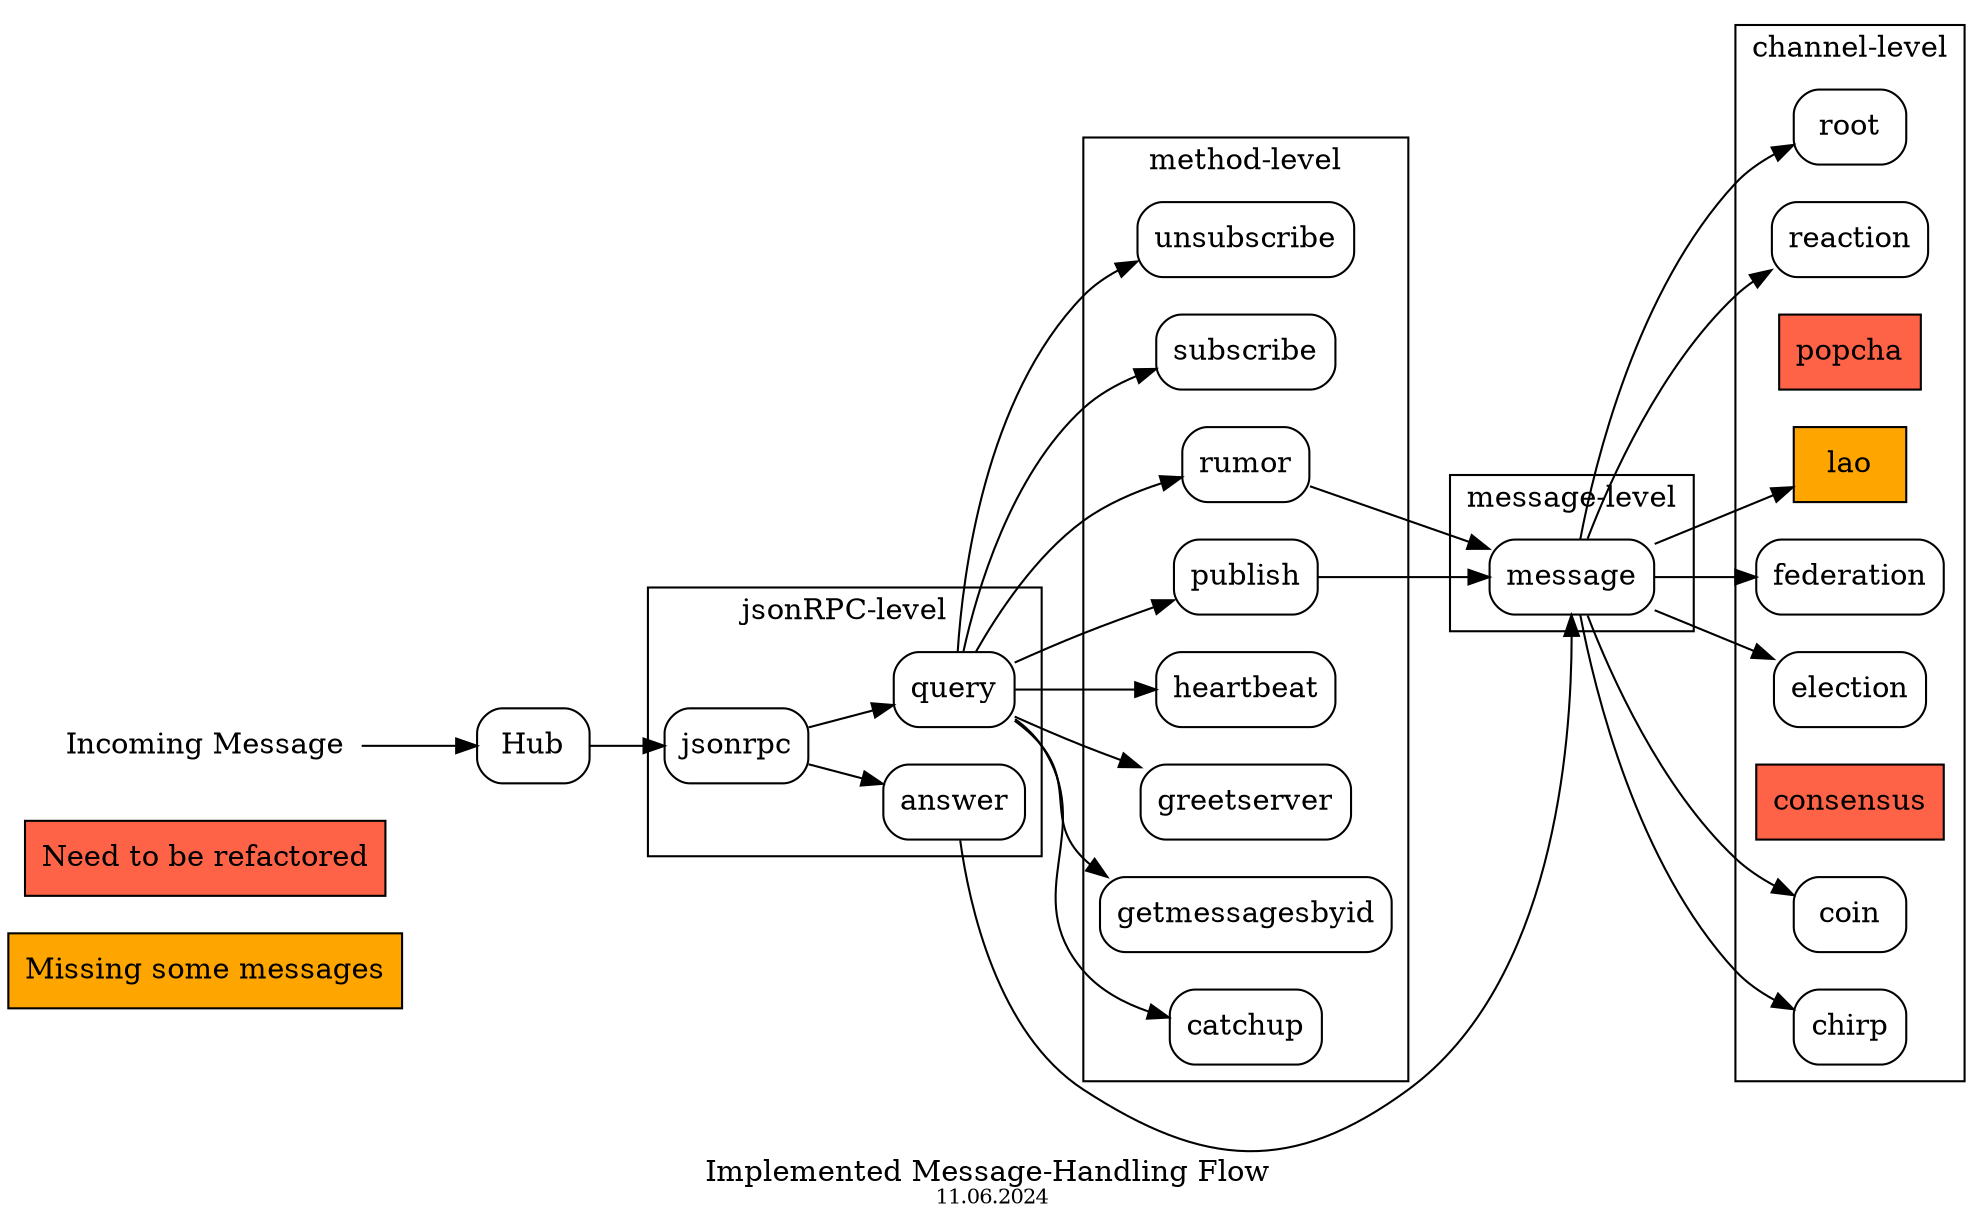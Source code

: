 strict digraph {
//labelloc="t";
label = <Implemented Message-Handling Flow <font point-size='10'><br/>11.06.2024</font>>;
//graph [fontname = "helvetica"];
//graph [fontname = "helvetica"];
//node [fontname = "helvetica"];
//edge [fontname = "helvetica"];
node [shape=box,style=rounded];
start=0;
ratio = fill;
rankdir="LR";

"Missing some messages"[ fillcolor=orange, style=filled];
"Need to be refactored"[ fillcolor=tomato, style=filled];

"Incoming Message"[ shape=plaintext];

"Incoming Message"  -> "Hub";

"Hub" -> "jsonrpc";

subgraph cluster_jsonrpc{
node [shape=box,style=rounded];
label = "jsonRPC-level";
"jsonrpc";
"query";
"answer";
}

subgraph cluster_method{
node [shape=box,style=rounded];
label = "method-level";
"unsubscribe";
"subscribe";
"rumor";
"publish";
"heartbeat";
"greetserver";
"getmessagesbyid";
"catchup";
}

subgraph cluster_message{
node [shape=box,style=rounded];
label = "message-level";
"message";
}

subgraph cluster_channel{
node [shape=box,style=rounded];
label = "channel-level";
"root";
"reaction";
"popcha"[ fillcolor=tomato, style=filled];
"lao"[ fillcolor=orange, style=filled];
"federation";
"election";
"consensus"[ fillcolor="tomato" style=filled];
"coin";
"chirp";
}

"jsonrpc" -> "query";
"jsonrpc" -> "answer";

"query" -> "catchup";
"query" -> "getmessagesbyid";
"query" -> "greetserver";
"query" -> "heartbeat";
"query" -> "publish";
"query" -> "rumor";
"query" -> "subscribe";
"query" -> "unsubscribe";

"publish" -> "message";
"rumor" -> "message";
"answer" -> "message";

"message" -> "chirp";
"message" -> "coin";
"message" -> "election";
"message" -> "federation";
"message" -> "lao";
"message" -> "reaction";
"message" -> "root";


}
